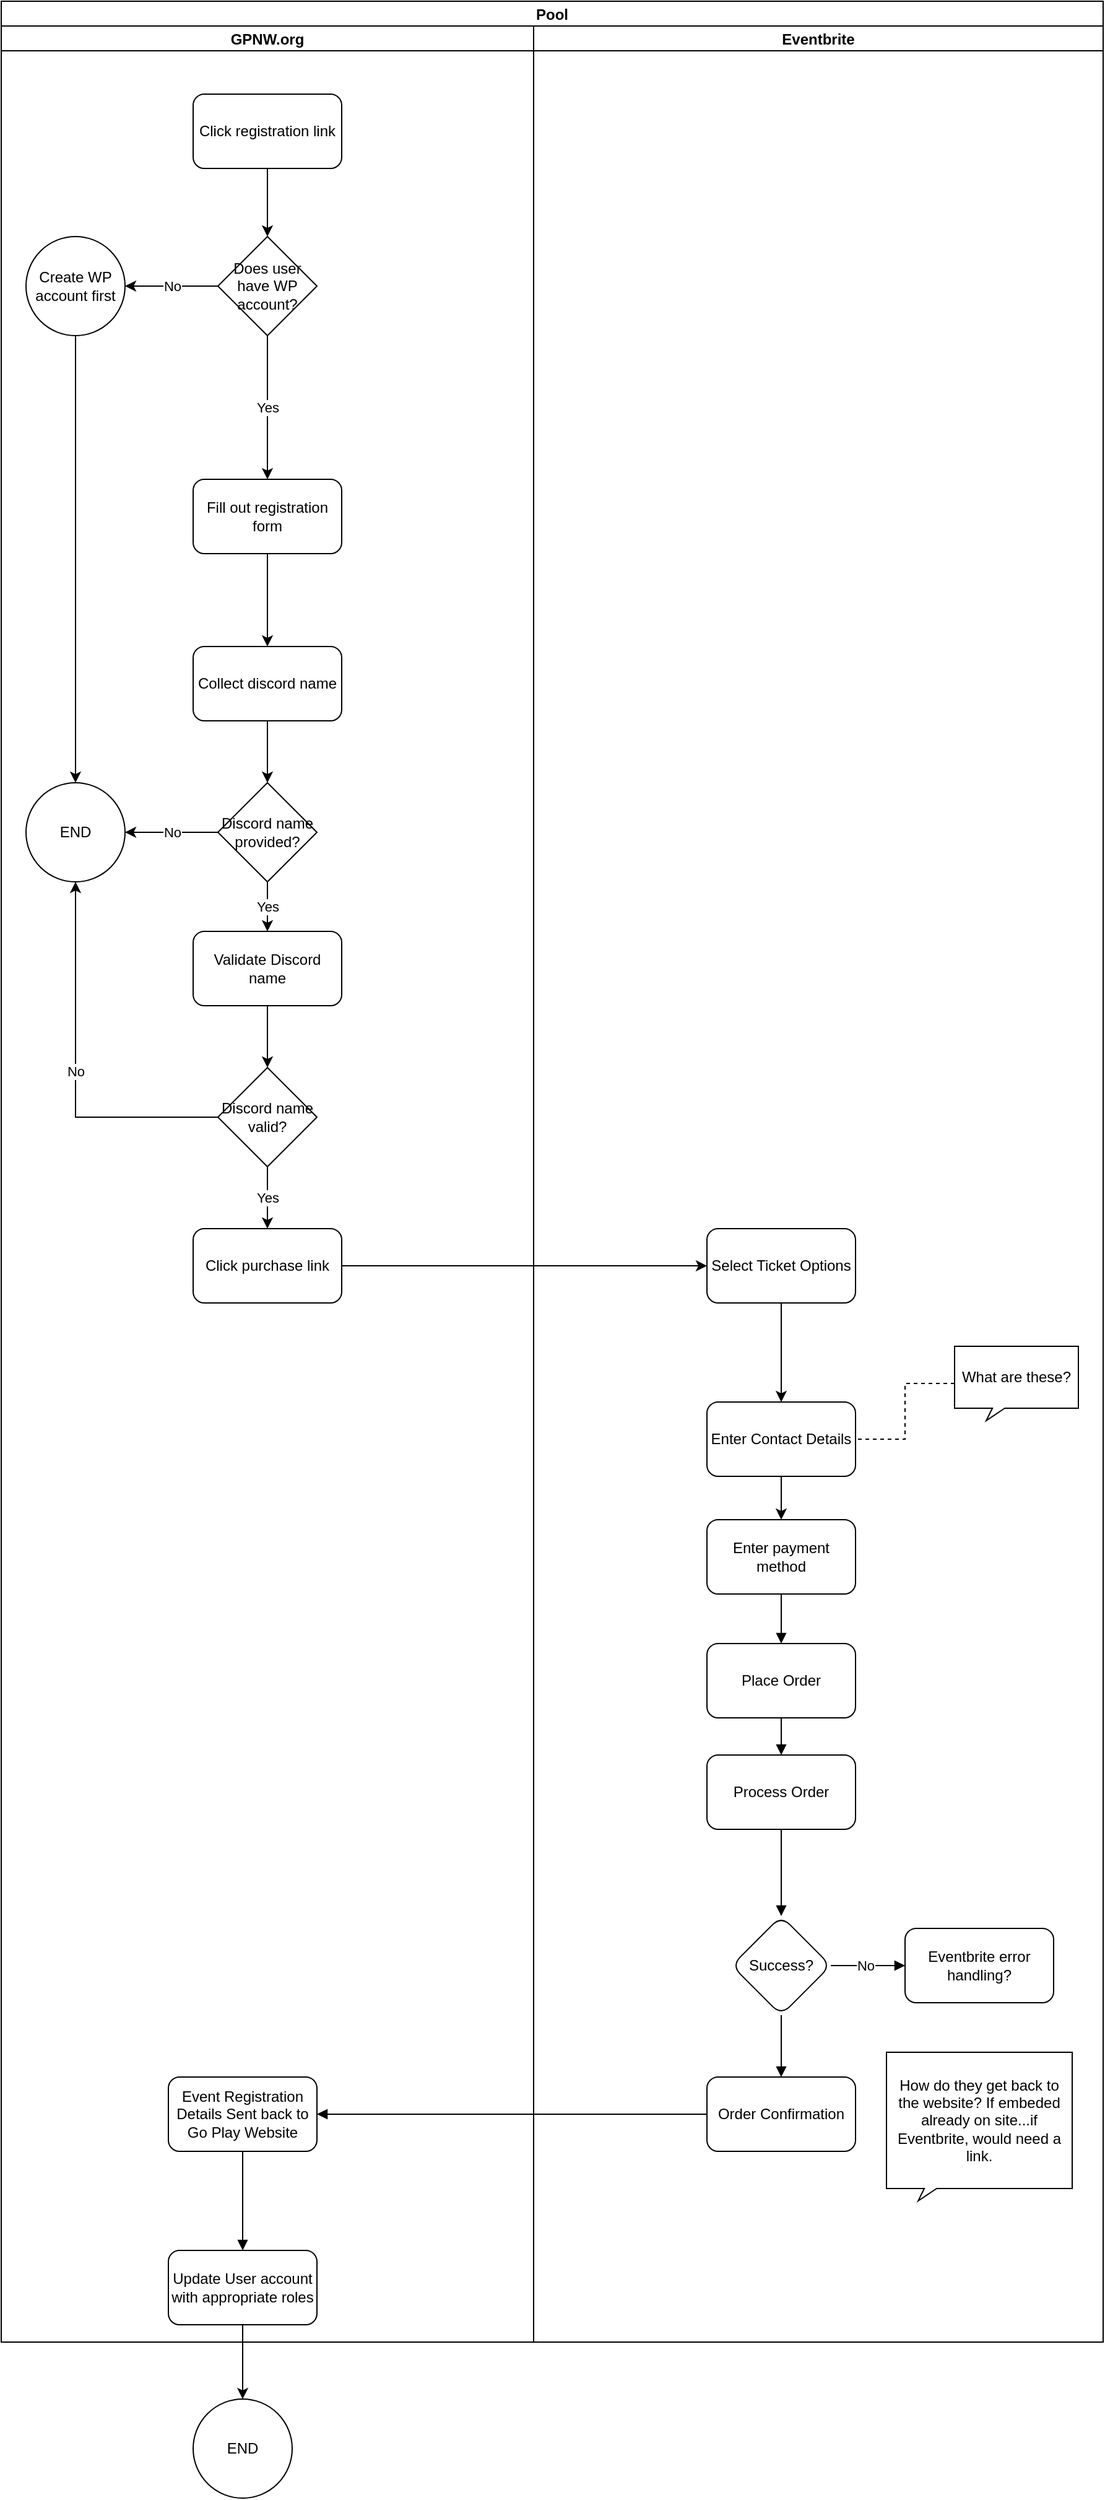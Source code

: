 <mxfile version="17.1.3" type="github" pages="2">
  <diagram id="C5RBs43oDa-KdzZeNtuy" name="Event Registration">
    <mxGraphModel dx="1422" dy="792" grid="1" gridSize="10" guides="1" tooltips="1" connect="1" arrows="1" fold="1" page="1" pageScale="1" pageWidth="1500" pageHeight="1100" math="0" shadow="0">
      <root>
        <mxCell id="WIyWlLk6GJQsqaUBKTNV-0" />
        <mxCell id="WIyWlLk6GJQsqaUBKTNV-1" parent="WIyWlLk6GJQsqaUBKTNV-0" />
        <mxCell id="s0pQWJOe3A9NYIYNYow5-23" value="Pool" style="swimlane;childLayout=stackLayout;resizeParent=1;resizeParentMax=0;startSize=20;" parent="WIyWlLk6GJQsqaUBKTNV-1" vertex="1">
          <mxGeometry x="110" y="50" width="890" height="1890" as="geometry" />
        </mxCell>
        <mxCell id="s0pQWJOe3A9NYIYNYow5-24" value="GPNW.org" style="swimlane;startSize=20;" parent="s0pQWJOe3A9NYIYNYow5-23" vertex="1">
          <mxGeometry y="20" width="430" height="1870" as="geometry" />
        </mxCell>
        <mxCell id="s0pQWJOe3A9NYIYNYow5-3" value="Yes" style="endArrow=classic;html=1;rounded=0;" parent="s0pQWJOe3A9NYIYNYow5-24" source="t--mVeKD4P2bNnT3wvfB-0" target="s0pQWJOe3A9NYIYNYow5-1" edge="1">
          <mxGeometry width="50" height="50" relative="1" as="geometry">
            <mxPoint x="215" y="301" as="sourcePoint" />
            <mxPoint x="240" y="531" as="targetPoint" />
          </mxGeometry>
        </mxCell>
        <mxCell id="s0pQWJOe3A9NYIYNYow5-1" value="&lt;div&gt;Fill out registration form&lt;/div&gt;" style="rounded=1;whiteSpace=wrap;html=1;" parent="s0pQWJOe3A9NYIYNYow5-24" vertex="1">
          <mxGeometry x="155" y="366" width="120" height="60" as="geometry" />
        </mxCell>
        <mxCell id="s0pQWJOe3A9NYIYNYow5-9" value="Collect discord name" style="rounded=1;whiteSpace=wrap;html=1;" parent="s0pQWJOe3A9NYIYNYow5-24" vertex="1">
          <mxGeometry x="155" y="501" width="120" height="60" as="geometry" />
        </mxCell>
        <mxCell id="s0pQWJOe3A9NYIYNYow5-10" style="edgeStyle=orthogonalEdgeStyle;rounded=0;orthogonalLoop=1;jettySize=auto;html=1;" parent="s0pQWJOe3A9NYIYNYow5-24" source="s0pQWJOe3A9NYIYNYow5-1" target="s0pQWJOe3A9NYIYNYow5-9" edge="1">
          <mxGeometry relative="1" as="geometry" />
        </mxCell>
        <mxCell id="s0pQWJOe3A9NYIYNYow5-11" value="Discord name provided?" style="rhombus;whiteSpace=wrap;html=1;" parent="s0pQWJOe3A9NYIYNYow5-24" vertex="1">
          <mxGeometry x="175" y="611" width="80" height="80" as="geometry" />
        </mxCell>
        <mxCell id="s0pQWJOe3A9NYIYNYow5-17" style="edgeStyle=orthogonalEdgeStyle;rounded=0;orthogonalLoop=1;jettySize=auto;html=1;" parent="s0pQWJOe3A9NYIYNYow5-24" source="s0pQWJOe3A9NYIYNYow5-9" target="s0pQWJOe3A9NYIYNYow5-11" edge="1">
          <mxGeometry relative="1" as="geometry" />
        </mxCell>
        <mxCell id="s0pQWJOe3A9NYIYNYow5-8" value="&lt;div&gt;Validate Discord name&lt;/div&gt;" style="rounded=1;whiteSpace=wrap;html=1;" parent="s0pQWJOe3A9NYIYNYow5-24" vertex="1">
          <mxGeometry x="155" y="731" width="120" height="60" as="geometry" />
        </mxCell>
        <mxCell id="s0pQWJOe3A9NYIYNYow5-12" value="&lt;div&gt;Yes&lt;/div&gt;" style="edgeStyle=orthogonalEdgeStyle;rounded=0;orthogonalLoop=1;jettySize=auto;html=1;" parent="s0pQWJOe3A9NYIYNYow5-24" source="s0pQWJOe3A9NYIYNYow5-11" target="s0pQWJOe3A9NYIYNYow5-8" edge="1">
          <mxGeometry relative="1" as="geometry" />
        </mxCell>
        <mxCell id="s0pQWJOe3A9NYIYNYow5-14" value="END" style="ellipse;whiteSpace=wrap;html=1;aspect=fixed;" parent="s0pQWJOe3A9NYIYNYow5-24" vertex="1">
          <mxGeometry x="20" y="611" width="80" height="80" as="geometry" />
        </mxCell>
        <mxCell id="s0pQWJOe3A9NYIYNYow5-15" value="No" style="edgeStyle=orthogonalEdgeStyle;rounded=0;orthogonalLoop=1;jettySize=auto;html=1;exitX=0;exitY=0.5;exitDx=0;exitDy=0;" parent="s0pQWJOe3A9NYIYNYow5-24" source="s0pQWJOe3A9NYIYNYow5-11" target="s0pQWJOe3A9NYIYNYow5-14" edge="1">
          <mxGeometry relative="1" as="geometry" />
        </mxCell>
        <mxCell id="s0pQWJOe3A9NYIYNYow5-19" value="Click purchase link" style="rounded=1;whiteSpace=wrap;html=1;" parent="s0pQWJOe3A9NYIYNYow5-24" vertex="1">
          <mxGeometry x="155" y="971" width="120" height="60" as="geometry" />
        </mxCell>
        <mxCell id="s0pQWJOe3A9NYIYNYow5-22" value="&lt;div&gt;No&lt;/div&gt;" style="edgeStyle=orthogonalEdgeStyle;rounded=0;orthogonalLoop=1;jettySize=auto;html=1;" parent="s0pQWJOe3A9NYIYNYow5-24" source="s0pQWJOe3A9NYIYNYow5-18" target="s0pQWJOe3A9NYIYNYow5-14" edge="1">
          <mxGeometry relative="1" as="geometry">
            <Array as="points">
              <mxPoint x="60" y="881" />
            </Array>
          </mxGeometry>
        </mxCell>
        <mxCell id="s0pQWJOe3A9NYIYNYow5-18" value="Discord name valid?" style="rhombus;whiteSpace=wrap;html=1;" parent="s0pQWJOe3A9NYIYNYow5-24" vertex="1">
          <mxGeometry x="175" y="841" width="80" height="80" as="geometry" />
        </mxCell>
        <mxCell id="s0pQWJOe3A9NYIYNYow5-20" style="edgeStyle=orthogonalEdgeStyle;rounded=0;orthogonalLoop=1;jettySize=auto;html=1;" parent="s0pQWJOe3A9NYIYNYow5-24" source="s0pQWJOe3A9NYIYNYow5-8" target="s0pQWJOe3A9NYIYNYow5-18" edge="1">
          <mxGeometry relative="1" as="geometry" />
        </mxCell>
        <mxCell id="s0pQWJOe3A9NYIYNYow5-21" value="&lt;div&gt;Yes&lt;/div&gt;" style="edgeStyle=orthogonalEdgeStyle;rounded=0;orthogonalLoop=1;jettySize=auto;html=1;" parent="s0pQWJOe3A9NYIYNYow5-24" source="s0pQWJOe3A9NYIYNYow5-18" target="s0pQWJOe3A9NYIYNYow5-19" edge="1">
          <mxGeometry relative="1" as="geometry" />
        </mxCell>
        <mxCell id="t--mVeKD4P2bNnT3wvfB-3" style="edgeStyle=orthogonalEdgeStyle;rounded=0;orthogonalLoop=1;jettySize=auto;html=1;" edge="1" parent="s0pQWJOe3A9NYIYNYow5-24" source="s0pQWJOe3A9NYIYNYow5-0" target="t--mVeKD4P2bNnT3wvfB-0">
          <mxGeometry relative="1" as="geometry" />
        </mxCell>
        <mxCell id="s0pQWJOe3A9NYIYNYow5-0" value="&lt;div&gt;Click registration link&lt;/div&gt;" style="rounded=1;whiteSpace=wrap;html=1;" parent="s0pQWJOe3A9NYIYNYow5-24" vertex="1">
          <mxGeometry x="155" y="55" width="120" height="60" as="geometry" />
        </mxCell>
        <mxCell id="cuYothWAb6MuNWbnh6e8-23" value="" style="edgeStyle=orthogonalEdgeStyle;rounded=0;orthogonalLoop=1;jettySize=auto;html=1;endArrow=block;endFill=1;" parent="s0pQWJOe3A9NYIYNYow5-24" source="cuYothWAb6MuNWbnh6e8-20" target="cuYothWAb6MuNWbnh6e8-22" edge="1">
          <mxGeometry relative="1" as="geometry" />
        </mxCell>
        <mxCell id="cuYothWAb6MuNWbnh6e8-20" value="Event Registration Details Sent back to Go Play Website" style="rounded=1;whiteSpace=wrap;html=1;" parent="s0pQWJOe3A9NYIYNYow5-24" vertex="1">
          <mxGeometry x="135" y="1656" width="120" height="60" as="geometry" />
        </mxCell>
        <mxCell id="Wr3TSwwPW5u1GoS7rXo6-1" style="edgeStyle=orthogonalEdgeStyle;rounded=0;orthogonalLoop=1;jettySize=auto;html=1;" parent="s0pQWJOe3A9NYIYNYow5-24" source="cuYothWAb6MuNWbnh6e8-22" target="Wr3TSwwPW5u1GoS7rXo6-0" edge="1">
          <mxGeometry relative="1" as="geometry" />
        </mxCell>
        <mxCell id="cuYothWAb6MuNWbnh6e8-22" value="Update User account with appropriate roles" style="whiteSpace=wrap;html=1;rounded=1;" parent="s0pQWJOe3A9NYIYNYow5-24" vertex="1">
          <mxGeometry x="135" y="1796" width="120" height="60" as="geometry" />
        </mxCell>
        <mxCell id="Wr3TSwwPW5u1GoS7rXo6-0" value="END" style="ellipse;whiteSpace=wrap;html=1;aspect=fixed;" parent="s0pQWJOe3A9NYIYNYow5-24" vertex="1">
          <mxGeometry x="155" y="1916" width="80" height="80" as="geometry" />
        </mxCell>
        <mxCell id="t--mVeKD4P2bNnT3wvfB-2" value="No" style="edgeStyle=orthogonalEdgeStyle;rounded=0;orthogonalLoop=1;jettySize=auto;html=1;" edge="1" parent="s0pQWJOe3A9NYIYNYow5-24" source="t--mVeKD4P2bNnT3wvfB-0" target="t--mVeKD4P2bNnT3wvfB-1">
          <mxGeometry relative="1" as="geometry" />
        </mxCell>
        <mxCell id="t--mVeKD4P2bNnT3wvfB-0" value="Does user have WP account?" style="rhombus;whiteSpace=wrap;html=1;" vertex="1" parent="s0pQWJOe3A9NYIYNYow5-24">
          <mxGeometry x="175" y="170" width="80" height="80" as="geometry" />
        </mxCell>
        <mxCell id="t--mVeKD4P2bNnT3wvfB-4" style="edgeStyle=orthogonalEdgeStyle;rounded=0;orthogonalLoop=1;jettySize=auto;html=1;" edge="1" parent="s0pQWJOe3A9NYIYNYow5-24" source="t--mVeKD4P2bNnT3wvfB-1" target="s0pQWJOe3A9NYIYNYow5-14">
          <mxGeometry relative="1" as="geometry" />
        </mxCell>
        <mxCell id="t--mVeKD4P2bNnT3wvfB-1" value="Create WP account first" style="ellipse;whiteSpace=wrap;html=1;aspect=fixed;" vertex="1" parent="s0pQWJOe3A9NYIYNYow5-24">
          <mxGeometry x="20" y="170" width="80" height="80" as="geometry" />
        </mxCell>
        <mxCell id="s0pQWJOe3A9NYIYNYow5-25" value="Eventbrite" style="swimlane;startSize=20;" parent="s0pQWJOe3A9NYIYNYow5-23" vertex="1">
          <mxGeometry x="430" y="20" width="460" height="1870" as="geometry" />
        </mxCell>
        <mxCell id="cuYothWAb6MuNWbnh6e8-2" value="" style="edgeStyle=orthogonalEdgeStyle;rounded=0;orthogonalLoop=1;jettySize=auto;html=1;" parent="s0pQWJOe3A9NYIYNYow5-25" source="s0pQWJOe3A9NYIYNYow5-28" target="cuYothWAb6MuNWbnh6e8-1" edge="1">
          <mxGeometry relative="1" as="geometry" />
        </mxCell>
        <mxCell id="s0pQWJOe3A9NYIYNYow5-28" value="Select Ticket Options" style="rounded=1;whiteSpace=wrap;html=1;" parent="s0pQWJOe3A9NYIYNYow5-25" vertex="1">
          <mxGeometry x="140" y="971" width="120" height="60" as="geometry" />
        </mxCell>
        <mxCell id="cuYothWAb6MuNWbnh6e8-6" value="" style="edgeStyle=orthogonalEdgeStyle;rounded=0;orthogonalLoop=1;jettySize=auto;html=1;" parent="s0pQWJOe3A9NYIYNYow5-25" source="cuYothWAb6MuNWbnh6e8-1" target="cuYothWAb6MuNWbnh6e8-5" edge="1">
          <mxGeometry relative="1" as="geometry" />
        </mxCell>
        <mxCell id="cuYothWAb6MuNWbnh6e8-1" value="Enter Contact Details" style="whiteSpace=wrap;html=1;rounded=1;" parent="s0pQWJOe3A9NYIYNYow5-25" vertex="1">
          <mxGeometry x="140" y="1111" width="120" height="60" as="geometry" />
        </mxCell>
        <mxCell id="cuYothWAb6MuNWbnh6e8-10" value="" style="edgeStyle=orthogonalEdgeStyle;rounded=0;orthogonalLoop=1;jettySize=auto;html=1;endArrow=block;endFill=1;" parent="s0pQWJOe3A9NYIYNYow5-25" source="cuYothWAb6MuNWbnh6e8-5" target="cuYothWAb6MuNWbnh6e8-9" edge="1">
          <mxGeometry relative="1" as="geometry" />
        </mxCell>
        <mxCell id="cuYothWAb6MuNWbnh6e8-5" value="Enter payment method" style="whiteSpace=wrap;html=1;rounded=1;" parent="s0pQWJOe3A9NYIYNYow5-25" vertex="1">
          <mxGeometry x="140" y="1206" width="120" height="60" as="geometry" />
        </mxCell>
        <mxCell id="cuYothWAb6MuNWbnh6e8-8" value="" style="edgeStyle=orthogonalEdgeStyle;rounded=0;orthogonalLoop=1;jettySize=auto;html=1;endArrow=none;endFill=0;dashed=1;" parent="s0pQWJOe3A9NYIYNYow5-25" source="cuYothWAb6MuNWbnh6e8-7" target="cuYothWAb6MuNWbnh6e8-1" edge="1">
          <mxGeometry relative="1" as="geometry" />
        </mxCell>
        <mxCell id="cuYothWAb6MuNWbnh6e8-7" value="What are these?" style="whiteSpace=wrap;html=1;shape=mxgraph.basic.rectCallout;dx=35.56;dy=10;boundedLbl=1;" parent="s0pQWJOe3A9NYIYNYow5-25" vertex="1">
          <mxGeometry x="340" y="1066" width="100" height="60" as="geometry" />
        </mxCell>
        <mxCell id="cuYothWAb6MuNWbnh6e8-12" value="" style="edgeStyle=orthogonalEdgeStyle;rounded=0;orthogonalLoop=1;jettySize=auto;html=1;endArrow=block;endFill=1;" parent="s0pQWJOe3A9NYIYNYow5-25" source="cuYothWAb6MuNWbnh6e8-9" target="cuYothWAb6MuNWbnh6e8-11" edge="1">
          <mxGeometry relative="1" as="geometry" />
        </mxCell>
        <mxCell id="cuYothWAb6MuNWbnh6e8-9" value="Place Order" style="whiteSpace=wrap;html=1;rounded=1;" parent="s0pQWJOe3A9NYIYNYow5-25" vertex="1">
          <mxGeometry x="140" y="1306" width="120" height="60" as="geometry" />
        </mxCell>
        <mxCell id="cuYothWAb6MuNWbnh6e8-14" value="" style="edgeStyle=orthogonalEdgeStyle;rounded=0;orthogonalLoop=1;jettySize=auto;html=1;endArrow=block;endFill=1;" parent="s0pQWJOe3A9NYIYNYow5-25" source="cuYothWAb6MuNWbnh6e8-11" target="cuYothWAb6MuNWbnh6e8-13" edge="1">
          <mxGeometry relative="1" as="geometry" />
        </mxCell>
        <mxCell id="cuYothWAb6MuNWbnh6e8-11" value="Process Order" style="whiteSpace=wrap;html=1;rounded=1;" parent="s0pQWJOe3A9NYIYNYow5-25" vertex="1">
          <mxGeometry x="140" y="1396" width="120" height="60" as="geometry" />
        </mxCell>
        <mxCell id="cuYothWAb6MuNWbnh6e8-16" value="" style="edgeStyle=orthogonalEdgeStyle;rounded=0;orthogonalLoop=1;jettySize=auto;html=1;endArrow=block;endFill=1;" parent="s0pQWJOe3A9NYIYNYow5-25" source="cuYothWAb6MuNWbnh6e8-13" target="cuYothWAb6MuNWbnh6e8-15" edge="1">
          <mxGeometry relative="1" as="geometry" />
        </mxCell>
        <mxCell id="cuYothWAb6MuNWbnh6e8-17" value="No" style="edgeLabel;html=1;align=center;verticalAlign=middle;resizable=0;points=[];" parent="cuYothWAb6MuNWbnh6e8-16" connectable="0" vertex="1">
          <mxGeometry x="-0.064" relative="1" as="geometry">
            <mxPoint as="offset" />
          </mxGeometry>
        </mxCell>
        <mxCell id="cuYothWAb6MuNWbnh6e8-19" value="" style="edgeStyle=orthogonalEdgeStyle;rounded=0;orthogonalLoop=1;jettySize=auto;html=1;endArrow=block;endFill=1;" parent="s0pQWJOe3A9NYIYNYow5-25" source="cuYothWAb6MuNWbnh6e8-13" target="cuYothWAb6MuNWbnh6e8-18" edge="1">
          <mxGeometry relative="1" as="geometry" />
        </mxCell>
        <mxCell id="cuYothWAb6MuNWbnh6e8-13" value="Success?" style="rhombus;whiteSpace=wrap;html=1;rounded=1;" parent="s0pQWJOe3A9NYIYNYow5-25" vertex="1">
          <mxGeometry x="160" y="1526" width="80" height="80" as="geometry" />
        </mxCell>
        <mxCell id="cuYothWAb6MuNWbnh6e8-15" value="Eventbrite error handling?" style="whiteSpace=wrap;html=1;rounded=1;" parent="s0pQWJOe3A9NYIYNYow5-25" vertex="1">
          <mxGeometry x="300" y="1536" width="120" height="60" as="geometry" />
        </mxCell>
        <mxCell id="cuYothWAb6MuNWbnh6e8-18" value="Order Confirmation" style="whiteSpace=wrap;html=1;rounded=1;" parent="s0pQWJOe3A9NYIYNYow5-25" vertex="1">
          <mxGeometry x="140" y="1656" width="120" height="60" as="geometry" />
        </mxCell>
        <mxCell id="cuYothWAb6MuNWbnh6e8-26" value="How do they get back to the website? If embeded already on site...if Eventbrite, would need a link." style="whiteSpace=wrap;html=1;shape=mxgraph.basic.rectCallout;dx=35.56;dy=10;boundedLbl=1;" parent="s0pQWJOe3A9NYIYNYow5-25" vertex="1">
          <mxGeometry x="285" y="1636" width="150" height="120" as="geometry" />
        </mxCell>
        <mxCell id="cuYothWAb6MuNWbnh6e8-0" style="edgeStyle=orthogonalEdgeStyle;rounded=0;orthogonalLoop=1;jettySize=auto;html=1;exitX=1;exitY=0.5;exitDx=0;exitDy=0;entryX=0;entryY=0.5;entryDx=0;entryDy=0;" parent="s0pQWJOe3A9NYIYNYow5-23" source="s0pQWJOe3A9NYIYNYow5-19" target="s0pQWJOe3A9NYIYNYow5-28" edge="1">
          <mxGeometry relative="1" as="geometry" />
        </mxCell>
        <mxCell id="cuYothWAb6MuNWbnh6e8-21" value="" style="edgeStyle=orthogonalEdgeStyle;rounded=0;orthogonalLoop=1;jettySize=auto;html=1;endArrow=block;endFill=1;" parent="s0pQWJOe3A9NYIYNYow5-23" source="cuYothWAb6MuNWbnh6e8-18" target="cuYothWAb6MuNWbnh6e8-20" edge="1">
          <mxGeometry relative="1" as="geometry" />
        </mxCell>
      </root>
    </mxGraphModel>
  </diagram>
  <diagram id="c2CF_wFW82YlwqupZcvn" name="Shedule a Game">
    <mxGraphModel dx="1422" dy="792" grid="1" gridSize="10" guides="1" tooltips="1" connect="1" arrows="1" fold="1" page="1" pageScale="1" pageWidth="1500" pageHeight="1100" math="0" shadow="0">
      <root>
        <mxCell id="bplon78fEs0VXEiEB44Z-0" />
        <mxCell id="bplon78fEs0VXEiEB44Z-1" parent="bplon78fEs0VXEiEB44Z-0" />
        <mxCell id="bplon78fEs0VXEiEB44Z-3" value="Pool" style="swimlane;childLayout=stackLayout;resizeParent=1;resizeParentMax=0;startSize=20;" parent="bplon78fEs0VXEiEB44Z-1" vertex="1">
          <mxGeometry x="60" y="140" width="1190" height="3290" as="geometry" />
        </mxCell>
        <mxCell id="bplon78fEs0VXEiEB44Z-4" value="GM Actions" style="swimlane;startSize=20;" parent="bplon78fEs0VXEiEB44Z-3" vertex="1">
          <mxGeometry y="20" width="580" height="3270" as="geometry" />
        </mxCell>
        <mxCell id="bplon78fEs0VXEiEB44Z-15" style="edgeStyle=orthogonalEdgeStyle;rounded=0;orthogonalLoop=1;jettySize=auto;html=1;" parent="bplon78fEs0VXEiEB44Z-4" source="bplon78fEs0VXEiEB44Z-8" target="bplon78fEs0VXEiEB44Z-11" edge="1">
          <mxGeometry relative="1" as="geometry" />
        </mxCell>
        <mxCell id="bplon78fEs0VXEiEB44Z-8" value="&lt;div&gt;User Logs In&lt;/div&gt;" style="rounded=1;whiteSpace=wrap;html=1;" parent="bplon78fEs0VXEiEB44Z-4" vertex="1">
          <mxGeometry x="190" y="90" width="120" height="60" as="geometry" />
        </mxCell>
        <mxCell id="bplon78fEs0VXEiEB44Z-58" style="edgeStyle=orthogonalEdgeStyle;rounded=0;orthogonalLoop=1;jettySize=auto;html=1;" parent="bplon78fEs0VXEiEB44Z-4" source="bplon78fEs0VXEiEB44Z-9" target="bplon78fEs0VXEiEB44Z-16" edge="1">
          <mxGeometry relative="1" as="geometry">
            <Array as="points">
              <mxPoint x="380" y="560" />
            </Array>
          </mxGeometry>
        </mxCell>
        <mxCell id="bplon78fEs0VXEiEB44Z-9" value="Click on Register Game" style="rounded=1;whiteSpace=wrap;html=1;" parent="bplon78fEs0VXEiEB44Z-4" vertex="1">
          <mxGeometry x="190" y="530" width="120" height="60" as="geometry" />
        </mxCell>
        <mxCell id="bplon78fEs0VXEiEB44Z-13" value="Yes" style="edgeStyle=orthogonalEdgeStyle;rounded=0;orthogonalLoop=1;jettySize=auto;html=1;" parent="bplon78fEs0VXEiEB44Z-4" source="bplon78fEs0VXEiEB44Z-11" target="bplon78fEs0VXEiEB44Z-61" edge="1">
          <mxGeometry relative="1" as="geometry" />
        </mxCell>
        <mxCell id="bplon78fEs0VXEiEB44Z-14" value="No" style="edgeStyle=orthogonalEdgeStyle;rounded=0;orthogonalLoop=1;jettySize=auto;html=1;entryX=1;entryY=0.5;entryDx=0;entryDy=0;" parent="bplon78fEs0VXEiEB44Z-4" source="bplon78fEs0VXEiEB44Z-11" target="bplon78fEs0VXEiEB44Z-12" edge="1">
          <mxGeometry relative="1" as="geometry" />
        </mxCell>
        <mxCell id="bplon78fEs0VXEiEB44Z-11" value="&lt;div&gt;User has Attendee Role for event?&lt;/div&gt;" style="rhombus;whiteSpace=wrap;html=1;" parent="bplon78fEs0VXEiEB44Z-4" vertex="1">
          <mxGeometry x="200" y="210" width="100" height="100" as="geometry" />
        </mxCell>
        <mxCell id="bplon78fEs0VXEiEB44Z-12" value="END" style="ellipse;whiteSpace=wrap;html=1;aspect=fixed;" parent="bplon78fEs0VXEiEB44Z-4" vertex="1">
          <mxGeometry x="40" y="220" width="80" height="80" as="geometry" />
        </mxCell>
        <mxCell id="bplon78fEs0VXEiEB44Z-59" value="" style="group" parent="bplon78fEs0VXEiEB44Z-4" vertex="1" connectable="0">
          <mxGeometry x="37.5" y="720" width="425" height="650" as="geometry" />
        </mxCell>
        <mxCell id="bplon78fEs0VXEiEB44Z-16" value="&lt;br&gt;&lt;br&gt;&lt;br&gt;&lt;br&gt;&lt;div&gt;&lt;br&gt;&lt;/div&gt;&lt;div&gt;&lt;br&gt;&lt;/div&gt;&lt;div&gt;Collect game information&lt;/div&gt;" style="rounded=1;whiteSpace=wrap;html=1;labelPosition=center;verticalLabelPosition=top;align=center;verticalAlign=bottom;" parent="bplon78fEs0VXEiEB44Z-59" vertex="1">
          <mxGeometry width="425" height="650" as="geometry" />
        </mxCell>
        <mxCell id="bplon78fEs0VXEiEB44Z-57" value="Fields" style="swimlane;startSize=23;" parent="bplon78fEs0VXEiEB44Z-59" vertex="1">
          <mxGeometry x="61.39" y="40" width="321.11" height="550" as="geometry" />
        </mxCell>
        <mxCell id="bplon78fEs0VXEiEB44Z-17" value="Title" style="rounded=0;whiteSpace=wrap;html=1;" parent="bplon78fEs0VXEiEB44Z-57" vertex="1">
          <mxGeometry x="18.889" y="40" width="66.111" height="40" as="geometry" />
        </mxCell>
        <mxCell id="bplon78fEs0VXEiEB44Z-19" value="Min Players" style="rounded=0;whiteSpace=wrap;html=1;" parent="bplon78fEs0VXEiEB44Z-57" vertex="1">
          <mxGeometry x="18.889" y="110" width="75.556" height="40" as="geometry" />
        </mxCell>
        <mxCell id="bplon78fEs0VXEiEB44Z-20" value="Max Players" style="rounded=0;whiteSpace=wrap;html=1;" parent="bplon78fEs0VXEiEB44Z-57" vertex="1">
          <mxGeometry x="9.444" y="170" width="85" height="40" as="geometry" />
        </mxCell>
        <mxCell id="bplon78fEs0VXEiEB44Z-21" value="&lt;div&gt;Duration&lt;/div&gt;" style="rounded=0;whiteSpace=wrap;html=1;" parent="bplon78fEs0VXEiEB44Z-57" vertex="1">
          <mxGeometry x="14.167" y="300" width="85" height="40" as="geometry" />
        </mxCell>
        <mxCell id="bplon78fEs0VXEiEB44Z-45" value="Accessability" style="rounded=0;whiteSpace=wrap;html=1;" parent="bplon78fEs0VXEiEB44Z-57" vertex="1">
          <mxGeometry x="18.889" y="430" width="85" height="40" as="geometry" />
        </mxCell>
        <mxCell id="bplon78fEs0VXEiEB44Z-42" value="Playtest?" style="rounded=0;whiteSpace=wrap;html=1;" parent="bplon78fEs0VXEiEB44Z-57" vertex="1">
          <mxGeometry x="170" y="40" width="85" height="40" as="geometry" />
        </mxCell>
        <mxCell id="bplon78fEs0VXEiEB44Z-25" value="Content Warnings" style="rounded=0;whiteSpace=wrap;html=1;" parent="bplon78fEs0VXEiEB44Z-57" vertex="1">
          <mxGeometry x="14.169" y="370" width="85" height="40" as="geometry" />
        </mxCell>
        <mxCell id="bplon78fEs0VXEiEB44Z-50" value="Tags" style="swimlane;" parent="bplon78fEs0VXEiEB44Z-59" vertex="1">
          <mxGeometry x="202.501" y="290" width="141.667" height="260" as="geometry" />
        </mxCell>
        <mxCell id="bplon78fEs0VXEiEB44Z-46" value="Genre" style="rounded=0;whiteSpace=wrap;html=1;" parent="bplon78fEs0VXEiEB44Z-50" vertex="1">
          <mxGeometry x="28.333" y="40" width="85" height="40" as="geometry" />
        </mxCell>
        <mxCell id="bplon78fEs0VXEiEB44Z-47" value="System" style="rounded=0;whiteSpace=wrap;html=1;" parent="bplon78fEs0VXEiEB44Z-50" vertex="1">
          <mxGeometry x="28.333" y="95" width="85" height="40" as="geometry" />
        </mxCell>
        <mxCell id="bplon78fEs0VXEiEB44Z-48" value="Mechanical Descriptors" style="rounded=0;whiteSpace=wrap;html=1;" parent="bplon78fEs0VXEiEB44Z-50" vertex="1">
          <mxGeometry x="28.333" y="150" width="85" height="40" as="geometry" />
        </mxCell>
        <mxCell id="bplon78fEs0VXEiEB44Z-49" value="Additional Descriptors" style="rounded=0;whiteSpace=wrap;html=1;" parent="bplon78fEs0VXEiEB44Z-50" vertex="1">
          <mxGeometry x="28.333" y="210" width="85" height="40" as="geometry" />
        </mxCell>
        <mxCell id="bplon78fEs0VXEiEB44Z-43" value="Image" style="rounded=0;whiteSpace=wrap;html=1;" parent="bplon78fEs0VXEiEB44Z-59" vertex="1">
          <mxGeometry x="230.834" y="140" width="85" height="40" as="geometry" />
        </mxCell>
        <mxCell id="bplon78fEs0VXEiEB44Z-22" value="&lt;div&gt;Descripiton&lt;/div&gt;" style="rounded=0;whiteSpace=wrap;html=1;" parent="bplon78fEs0VXEiEB44Z-59" vertex="1">
          <mxGeometry x="70.834" y="270" width="85" height="40" as="geometry" />
        </mxCell>
        <mxCell id="bplon78fEs0VXEiEB44Z-62" style="edgeStyle=orthogonalEdgeStyle;rounded=0;orthogonalLoop=1;jettySize=auto;html=1;" parent="bplon78fEs0VXEiEB44Z-4" source="bplon78fEs0VXEiEB44Z-61" target="bplon78fEs0VXEiEB44Z-9" edge="1">
          <mxGeometry relative="1" as="geometry" />
        </mxCell>
        <mxCell id="bplon78fEs0VXEiEB44Z-61" value="Collect GM/Facilitator contact info (for coordination)" style="rounded=1;whiteSpace=wrap;html=1;" parent="bplon78fEs0VXEiEB44Z-4" vertex="1">
          <mxGeometry x="170" y="390" width="160" height="80" as="geometry" />
        </mxCell>
        <mxCell id="bplon78fEs0VXEiEB44Z-63" value="Are we doing this here?" style="shape=callout;whiteSpace=wrap;html=1;perimeter=calloutPerimeter;position2=0;" parent="bplon78fEs0VXEiEB44Z-4" vertex="1">
          <mxGeometry x="330" y="320" width="120" height="80" as="geometry" />
        </mxCell>
        <mxCell id="bplon78fEs0VXEiEB44Z-64" value="User submits form" style="rounded=1;whiteSpace=wrap;html=1;" parent="bplon78fEs0VXEiEB44Z-4" vertex="1">
          <mxGeometry x="190" y="1590" width="120" height="60" as="geometry" />
        </mxCell>
        <mxCell id="bplon78fEs0VXEiEB44Z-65" style="edgeStyle=orthogonalEdgeStyle;rounded=0;orthogonalLoop=1;jettySize=auto;html=1;" parent="bplon78fEs0VXEiEB44Z-4" source="bplon78fEs0VXEiEB44Z-16" target="bplon78fEs0VXEiEB44Z-85" edge="1">
          <mxGeometry relative="1" as="geometry" />
        </mxCell>
        <mxCell id="bplon78fEs0VXEiEB44Z-86" style="edgeStyle=orthogonalEdgeStyle;rounded=0;orthogonalLoop=1;jettySize=auto;html=1;" parent="bplon78fEs0VXEiEB44Z-4" source="bplon78fEs0VXEiEB44Z-85" target="bplon78fEs0VXEiEB44Z-64" edge="1">
          <mxGeometry relative="1" as="geometry" />
        </mxCell>
        <mxCell id="bplon78fEs0VXEiEB44Z-85" value="User selects session preference (time slot)" style="rounded=1;whiteSpace=wrap;html=1;" parent="bplon78fEs0VXEiEB44Z-4" vertex="1">
          <mxGeometry x="180" y="1440" width="140" height="80" as="geometry" />
        </mxCell>
        <mxCell id="bplon78fEs0VXEiEB44Z-5" value="Lane 2" style="swimlane;startSize=20;" parent="bplon78fEs0VXEiEB44Z-3" vertex="1">
          <mxGeometry x="580" y="20" width="610" height="3270" as="geometry" />
        </mxCell>
        <mxCell id="bplon78fEs0VXEiEB44Z-89" value="Some time &lt;br&gt;passes..." style="ellipse;shape=cloud;whiteSpace=wrap;html=1;" parent="bplon78fEs0VXEiEB44Z-5" vertex="1">
          <mxGeometry x="250" y="1580" width="120" height="80" as="geometry" />
        </mxCell>
        <mxCell id="bplon78fEs0VXEiEB44Z-94" value="Game Vetting" style="swimlane;horizontal=0;" parent="bplon78fEs0VXEiEB44Z-5" vertex="1">
          <mxGeometry x="30" y="1710" width="530" height="740" as="geometry" />
        </mxCell>
        <mxCell id="bplon78fEs0VXEiEB44Z-115" style="edgeStyle=orthogonalEdgeStyle;rounded=0;orthogonalLoop=1;jettySize=auto;html=1;" parent="bplon78fEs0VXEiEB44Z-94" source="bplon78fEs0VXEiEB44Z-105" target="bplon78fEs0VXEiEB44Z-107" edge="1">
          <mxGeometry relative="1" as="geometry" />
        </mxCell>
        <mxCell id="bplon78fEs0VXEiEB44Z-117" value="Yes" style="edgeStyle=orthogonalEdgeStyle;rounded=0;orthogonalLoop=1;jettySize=auto;html=1;" parent="bplon78fEs0VXEiEB44Z-94" source="bplon78fEs0VXEiEB44Z-105" target="bplon78fEs0VXEiEB44Z-108" edge="1">
          <mxGeometry relative="1" as="geometry" />
        </mxCell>
        <mxCell id="bplon78fEs0VXEiEB44Z-123" value="No" style="edgeStyle=orthogonalEdgeStyle;rounded=0;orthogonalLoop=1;jettySize=auto;html=1;" parent="bplon78fEs0VXEiEB44Z-94" source="bplon78fEs0VXEiEB44Z-105" target="bplon78fEs0VXEiEB44Z-107" edge="1">
          <mxGeometry relative="1" as="geometry" />
        </mxCell>
        <mxCell id="bplon78fEs0VXEiEB44Z-105" value="Does this game fit GPNW&#39;s values?" style="rhombus;whiteSpace=wrap;html=1;" parent="bplon78fEs0VXEiEB44Z-94" vertex="1">
          <mxGeometry x="220" y="50" width="120" height="120" as="geometry" />
        </mxCell>
        <mxCell id="bplon78fEs0VXEiEB44Z-107" value="Handle situation appropriately" style="rounded=1;whiteSpace=wrap;html=1;" parent="bplon78fEs0VXEiEB44Z-94" vertex="1">
          <mxGeometry x="50" y="80" width="120" height="60" as="geometry" />
        </mxCell>
        <mxCell id="bplon78fEs0VXEiEB44Z-118" value="No" style="edgeStyle=orthogonalEdgeStyle;rounded=0;orthogonalLoop=1;jettySize=auto;html=1;" parent="bplon78fEs0VXEiEB44Z-94" source="bplon78fEs0VXEiEB44Z-108" target="bplon78fEs0VXEiEB44Z-111" edge="1">
          <mxGeometry relative="1" as="geometry" />
        </mxCell>
        <mxCell id="bplon78fEs0VXEiEB44Z-125" style="edgeStyle=orthogonalEdgeStyle;rounded=0;orthogonalLoop=1;jettySize=auto;html=1;" parent="bplon78fEs0VXEiEB44Z-94" source="bplon78fEs0VXEiEB44Z-108" target="bplon78fEs0VXEiEB44Z-124" edge="1">
          <mxGeometry relative="1" as="geometry">
            <Array as="points">
              <mxPoint x="460" y="600" />
            </Array>
          </mxGeometry>
        </mxCell>
        <mxCell id="bplon78fEs0VXEiEB44Z-129" value="Yes" style="edgeLabel;html=1;align=center;verticalAlign=middle;resizable=0;points=[];" parent="bplon78fEs0VXEiEB44Z-125" vertex="1" connectable="0">
          <mxGeometry x="-0.757" y="-4" relative="1" as="geometry">
            <mxPoint as="offset" />
          </mxGeometry>
        </mxCell>
        <mxCell id="bplon78fEs0VXEiEB44Z-108" value="Does the listing visually work?" style="rhombus;whiteSpace=wrap;html=1;" parent="bplon78fEs0VXEiEB44Z-94" vertex="1">
          <mxGeometry x="400" y="220" width="120" height="120" as="geometry" />
        </mxCell>
        <mxCell id="bplon78fEs0VXEiEB44Z-126" style="edgeStyle=orthogonalEdgeStyle;rounded=0;orthogonalLoop=1;jettySize=auto;html=1;" parent="bplon78fEs0VXEiEB44Z-94" source="bplon78fEs0VXEiEB44Z-109" target="bplon78fEs0VXEiEB44Z-124" edge="1">
          <mxGeometry relative="1" as="geometry" />
        </mxCell>
        <mxCell id="bplon78fEs0VXEiEB44Z-109" value="Contact GM/Facilitator for revisions" style="rounded=1;whiteSpace=wrap;html=1;" parent="bplon78fEs0VXEiEB44Z-94" vertex="1">
          <mxGeometry x="220" y="420" width="120" height="60" as="geometry" />
        </mxCell>
        <mxCell id="bplon78fEs0VXEiEB44Z-110" style="edgeStyle=orthogonalEdgeStyle;rounded=0;orthogonalLoop=1;jettySize=auto;html=1;exitX=0.75;exitY=1;exitDx=0;exitDy=0;entryX=0.667;entryY=1;entryDx=0;entryDy=0;entryPerimeter=0;" parent="bplon78fEs0VXEiEB44Z-94" source="bplon78fEs0VXEiEB44Z-109" target="bplon78fEs0VXEiEB44Z-109" edge="1">
          <mxGeometry relative="1" as="geometry" />
        </mxCell>
        <mxCell id="bplon78fEs0VXEiEB44Z-119" style="edgeStyle=orthogonalEdgeStyle;rounded=0;orthogonalLoop=1;jettySize=auto;html=1;" parent="bplon78fEs0VXEiEB44Z-94" source="bplon78fEs0VXEiEB44Z-111" target="bplon78fEs0VXEiEB44Z-113" edge="1">
          <mxGeometry relative="1" as="geometry">
            <Array as="points">
              <mxPoint x="120" y="280" />
            </Array>
          </mxGeometry>
        </mxCell>
        <mxCell id="bplon78fEs0VXEiEB44Z-128" value="No" style="edgeLabel;html=1;align=center;verticalAlign=middle;resizable=0;points=[];" parent="bplon78fEs0VXEiEB44Z-119" vertex="1" connectable="0">
          <mxGeometry x="-0.648" y="2" relative="1" as="geometry">
            <mxPoint as="offset" />
          </mxGeometry>
        </mxCell>
        <mxCell id="bplon78fEs0VXEiEB44Z-121" value="Yes" style="edgeStyle=orthogonalEdgeStyle;rounded=0;orthogonalLoop=1;jettySize=auto;html=1;" parent="bplon78fEs0VXEiEB44Z-94" source="bplon78fEs0VXEiEB44Z-111" target="bplon78fEs0VXEiEB44Z-109" edge="1">
          <mxGeometry relative="1" as="geometry" />
        </mxCell>
        <mxCell id="bplon78fEs0VXEiEB44Z-111" value="Does problem require contacting GM/Facilitator?" style="rhombus;whiteSpace=wrap;html=1;" parent="bplon78fEs0VXEiEB44Z-94" vertex="1">
          <mxGeometry x="215" y="215" width="130" height="130" as="geometry" />
        </mxCell>
        <mxCell id="bplon78fEs0VXEiEB44Z-127" style="edgeStyle=orthogonalEdgeStyle;rounded=0;orthogonalLoop=1;jettySize=auto;html=1;" parent="bplon78fEs0VXEiEB44Z-94" source="bplon78fEs0VXEiEB44Z-113" target="bplon78fEs0VXEiEB44Z-124" edge="1">
          <mxGeometry relative="1" as="geometry">
            <Array as="points">
              <mxPoint x="120" y="600" />
            </Array>
          </mxGeometry>
        </mxCell>
        <mxCell id="bplon78fEs0VXEiEB44Z-113" value="&lt;div&gt;Edit Listing&lt;/div&gt;" style="rounded=1;whiteSpace=wrap;html=1;" parent="bplon78fEs0VXEiEB44Z-94" vertex="1">
          <mxGeometry x="50" y="345" width="120" height="60" as="geometry" />
        </mxCell>
        <mxCell id="bplon78fEs0VXEiEB44Z-124" value="Mark as Vetted" style="ellipse;whiteSpace=wrap;html=1;aspect=fixed;" parent="bplon78fEs0VXEiEB44Z-94" vertex="1">
          <mxGeometry x="240" y="560" width="80" height="80" as="geometry" />
        </mxCell>
        <mxCell id="bplon78fEs0VXEiEB44Z-130" style="edgeStyle=orthogonalEdgeStyle;rounded=0;orthogonalLoop=1;jettySize=auto;html=1;" parent="bplon78fEs0VXEiEB44Z-94" source="bplon78fEs0VXEiEB44Z-107" target="bplon78fEs0VXEiEB44Z-124" edge="1">
          <mxGeometry relative="1" as="geometry">
            <mxPoint x="150" y="760" as="targetPoint" />
            <Array as="points">
              <mxPoint x="40" y="110" />
              <mxPoint x="40" y="670" />
              <mxPoint x="280" y="670" />
            </Array>
          </mxGeometry>
        </mxCell>
        <mxCell id="bplon78fEs0VXEiEB44Z-136" style="edgeStyle=orthogonalEdgeStyle;rounded=0;orthogonalLoop=1;jettySize=auto;html=1;" parent="bplon78fEs0VXEiEB44Z-5" source="bplon78fEs0VXEiEB44Z-96" target="bplon78fEs0VXEiEB44Z-135" edge="1">
          <mxGeometry relative="1" as="geometry" />
        </mxCell>
        <mxCell id="bplon78fEs0VXEiEB44Z-96" value="Game Scheduling" style="swimlane;horizontal=0;" parent="bplon78fEs0VXEiEB44Z-5" vertex="1">
          <mxGeometry x="30" y="2490" width="530" height="480" as="geometry" />
        </mxCell>
        <mxCell id="bplon78fEs0VXEiEB44Z-100" style="edgeStyle=orthogonalEdgeStyle;rounded=0;orthogonalLoop=1;jettySize=auto;html=1;" parent="bplon78fEs0VXEiEB44Z-96" source="bplon78fEs0VXEiEB44Z-87" target="bplon78fEs0VXEiEB44Z-92" edge="1">
          <mxGeometry relative="1" as="geometry" />
        </mxCell>
        <mxCell id="bplon78fEs0VXEiEB44Z-134" style="edgeStyle=orthogonalEdgeStyle;rounded=0;orthogonalLoop=1;jettySize=auto;html=1;entryX=1;entryY=0.5;entryDx=0;entryDy=0;" parent="bplon78fEs0VXEiEB44Z-96" source="bplon78fEs0VXEiEB44Z-87" target="bplon78fEs0VXEiEB44Z-133" edge="1">
          <mxGeometry relative="1" as="geometry">
            <mxPoint x="440" y="260" as="targetPoint" />
            <Array as="points">
              <mxPoint x="430" y="60" />
              <mxPoint x="430" y="360" />
            </Array>
          </mxGeometry>
        </mxCell>
        <mxCell id="bplon78fEs0VXEiEB44Z-87" value="Count requested games for session (time slot)" style="rounded=1;whiteSpace=wrap;html=1;" parent="bplon78fEs0VXEiEB44Z-96" vertex="1">
          <mxGeometry x="250" y="30" width="120" height="60" as="geometry" />
        </mxCell>
        <mxCell id="bplon78fEs0VXEiEB44Z-101" style="edgeStyle=orthogonalEdgeStyle;rounded=0;orthogonalLoop=1;jettySize=auto;html=1;" parent="bplon78fEs0VXEiEB44Z-96" source="bplon78fEs0VXEiEB44Z-92" target="bplon78fEs0VXEiEB44Z-98" edge="1">
          <mxGeometry relative="1" as="geometry" />
        </mxCell>
        <mxCell id="bplon78fEs0VXEiEB44Z-104" value="Yes" style="edgeLabel;html=1;align=center;verticalAlign=middle;resizable=0;points=[];" parent="bplon78fEs0VXEiEB44Z-101" vertex="1" connectable="0">
          <mxGeometry x="-0.022" y="-3" relative="1" as="geometry">
            <mxPoint as="offset" />
          </mxGeometry>
        </mxCell>
        <mxCell id="bplon78fEs0VXEiEB44Z-102" value="No" style="edgeStyle=orthogonalEdgeStyle;rounded=0;orthogonalLoop=1;jettySize=auto;html=1;" parent="bplon78fEs0VXEiEB44Z-96" source="bplon78fEs0VXEiEB44Z-92" target="bplon78fEs0VXEiEB44Z-133" edge="1">
          <mxGeometry relative="1" as="geometry">
            <mxPoint x="240" y="300" as="targetPoint" />
            <Array as="points" />
          </mxGeometry>
        </mxCell>
        <mxCell id="bplon78fEs0VXEiEB44Z-92" value="Too many games in session?" style="rhombus;whiteSpace=wrap;html=1;" parent="bplon78fEs0VXEiEB44Z-96" vertex="1">
          <mxGeometry x="270" y="150" width="80" height="80" as="geometry" />
        </mxCell>
        <mxCell id="bplon78fEs0VXEiEB44Z-98" value="Contact GMs to reschedule" style="rounded=1;whiteSpace=wrap;html=1;" parent="bplon78fEs0VXEiEB44Z-96" vertex="1">
          <mxGeometry x="60" y="160" width="120" height="60" as="geometry" />
        </mxCell>
        <mxCell id="bplon78fEs0VXEiEB44Z-133" value="Publish Game" style="ellipse;whiteSpace=wrap;html=1;aspect=fixed;" parent="bplon78fEs0VXEiEB44Z-96" vertex="1">
          <mxGeometry x="270" y="320" width="80" height="80" as="geometry" />
        </mxCell>
        <mxCell id="bplon78fEs0VXEiEB44Z-135" value="Inform GM/Facilitator that game is vetted and published" style="rounded=1;whiteSpace=wrap;html=1;" parent="bplon78fEs0VXEiEB44Z-5" vertex="1">
          <mxGeometry x="235" y="3050" width="120" height="60" as="geometry" />
        </mxCell>
        <mxCell id="bplon78fEs0VXEiEB44Z-90" style="edgeStyle=orthogonalEdgeStyle;rounded=0;orthogonalLoop=1;jettySize=auto;html=1;" parent="bplon78fEs0VXEiEB44Z-3" source="bplon78fEs0VXEiEB44Z-64" target="bplon78fEs0VXEiEB44Z-89" edge="1">
          <mxGeometry relative="1" as="geometry" />
        </mxCell>
        <mxCell id="bplon78fEs0VXEiEB44Z-131" style="edgeStyle=orthogonalEdgeStyle;rounded=0;orthogonalLoop=1;jettySize=auto;html=1;" parent="bplon78fEs0VXEiEB44Z-1" source="bplon78fEs0VXEiEB44Z-94" edge="1">
          <mxGeometry relative="1" as="geometry">
            <mxPoint x="935" y="2650" as="targetPoint" />
          </mxGeometry>
        </mxCell>
        <mxCell id="bplon78fEs0VXEiEB44Z-132" style="edgeStyle=orthogonalEdgeStyle;rounded=0;orthogonalLoop=1;jettySize=auto;html=1;" parent="bplon78fEs0VXEiEB44Z-1" source="bplon78fEs0VXEiEB44Z-89" edge="1">
          <mxGeometry relative="1" as="geometry">
            <mxPoint x="950" y="1870" as="targetPoint" />
          </mxGeometry>
        </mxCell>
      </root>
    </mxGraphModel>
  </diagram>
</mxfile>
